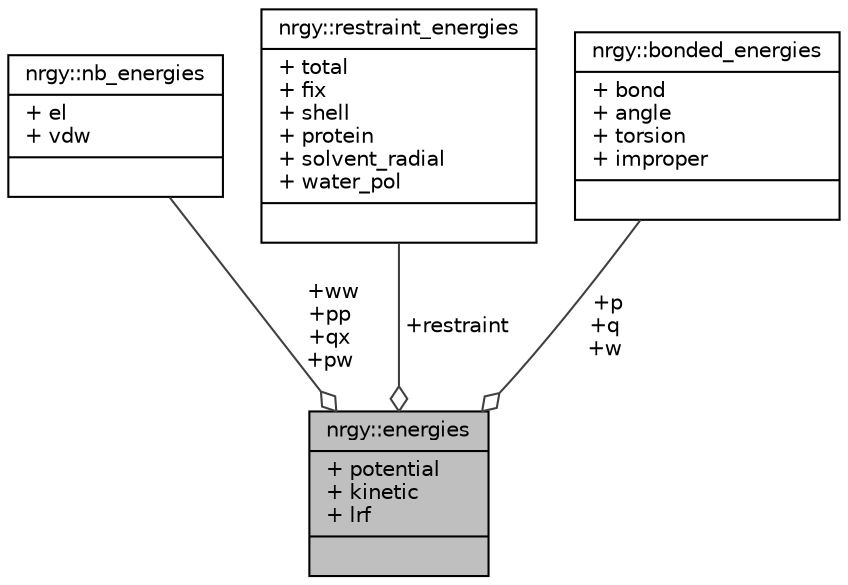 digraph "nrgy::energies"
{
  edge [fontname="Helvetica",fontsize="10",labelfontname="Helvetica",labelfontsize="10"];
  node [fontname="Helvetica",fontsize="10",shape=record];
  Node1 [label="{nrgy::energies\n|+ potential\l+ kinetic\l+ lrf\l|}",height=0.2,width=0.4,color="black", fillcolor="grey75", style="filled" fontcolor="black"];
  Node2 -> Node1 [color="grey25",fontsize="10",style="solid",label=" +ww\n+pp\n+qx\n+pw" ,arrowhead="odiamond",fontname="Helvetica"];
  Node2 [label="{nrgy::nb_energies\n|+ el\l+ vdw\l|}",height=0.2,width=0.4,color="black", fillcolor="white", style="filled",URL="$structnrgy_1_1nb__energies.html"];
  Node3 -> Node1 [color="grey25",fontsize="10",style="solid",label=" +restraint" ,arrowhead="odiamond",fontname="Helvetica"];
  Node3 [label="{nrgy::restraint_energies\n|+ total\l+ fix\l+ shell\l+ protein\l+ solvent_radial\l+ water_pol\l|}",height=0.2,width=0.4,color="black", fillcolor="white", style="filled",URL="$structnrgy_1_1restraint__energies.html"];
  Node4 -> Node1 [color="grey25",fontsize="10",style="solid",label=" +p\n+q\n+w" ,arrowhead="odiamond",fontname="Helvetica"];
  Node4 [label="{nrgy::bonded_energies\n|+ bond\l+ angle\l+ torsion\l+ improper\l|}",height=0.2,width=0.4,color="black", fillcolor="white", style="filled",URL="$structnrgy_1_1bonded__energies.html"];
}
